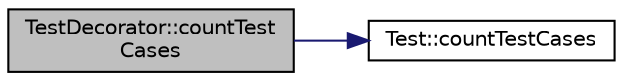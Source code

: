 digraph "TestDecorator::countTestCases"
{
  edge [fontname="Helvetica",fontsize="10",labelfontname="Helvetica",labelfontsize="10"];
  node [fontname="Helvetica",fontsize="10",shape=record];
  rankdir="LR";
  Node1 [label="TestDecorator::countTest\lCases",height=0.2,width=0.4,color="black", fillcolor="grey75", style="filled", fontcolor="black"];
  Node1 -> Node2 [color="midnightblue",fontsize="10",style="solid",fontname="Helvetica"];
  Node2 [label="Test::countTestCases",height=0.2,width=0.4,color="black", fillcolor="white", style="filled",URL="$class_test.html#aad2b7244c7cec3f3aa9f81d12b15c8cf",tooltip="Return the number of test cases invoked by run(). "];
}
